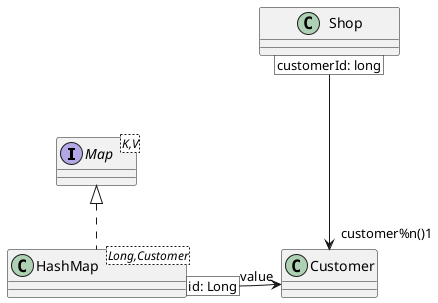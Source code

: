 {
  "sha1": "1lxww3j9md821sapgnlo6fq5qugeqho",
  "insertion": {
    "when": "2024-05-30T20:48:19.730Z",
    "url": "https://forum.plantuml.net/11930/incorrect-string-of-ortho-line?show=15203#a15203",
    "user": "plantuml@gmail.com"
  }
}
@startuml
interface Map<K,V>
    class HashMap<Long,Customer>

    Map <|.. HashMap
    Shop [customerId: long] ---> "customer%n()1" Customer
    HashMap [id: Long] -r-> "value" Customer
@enduml
